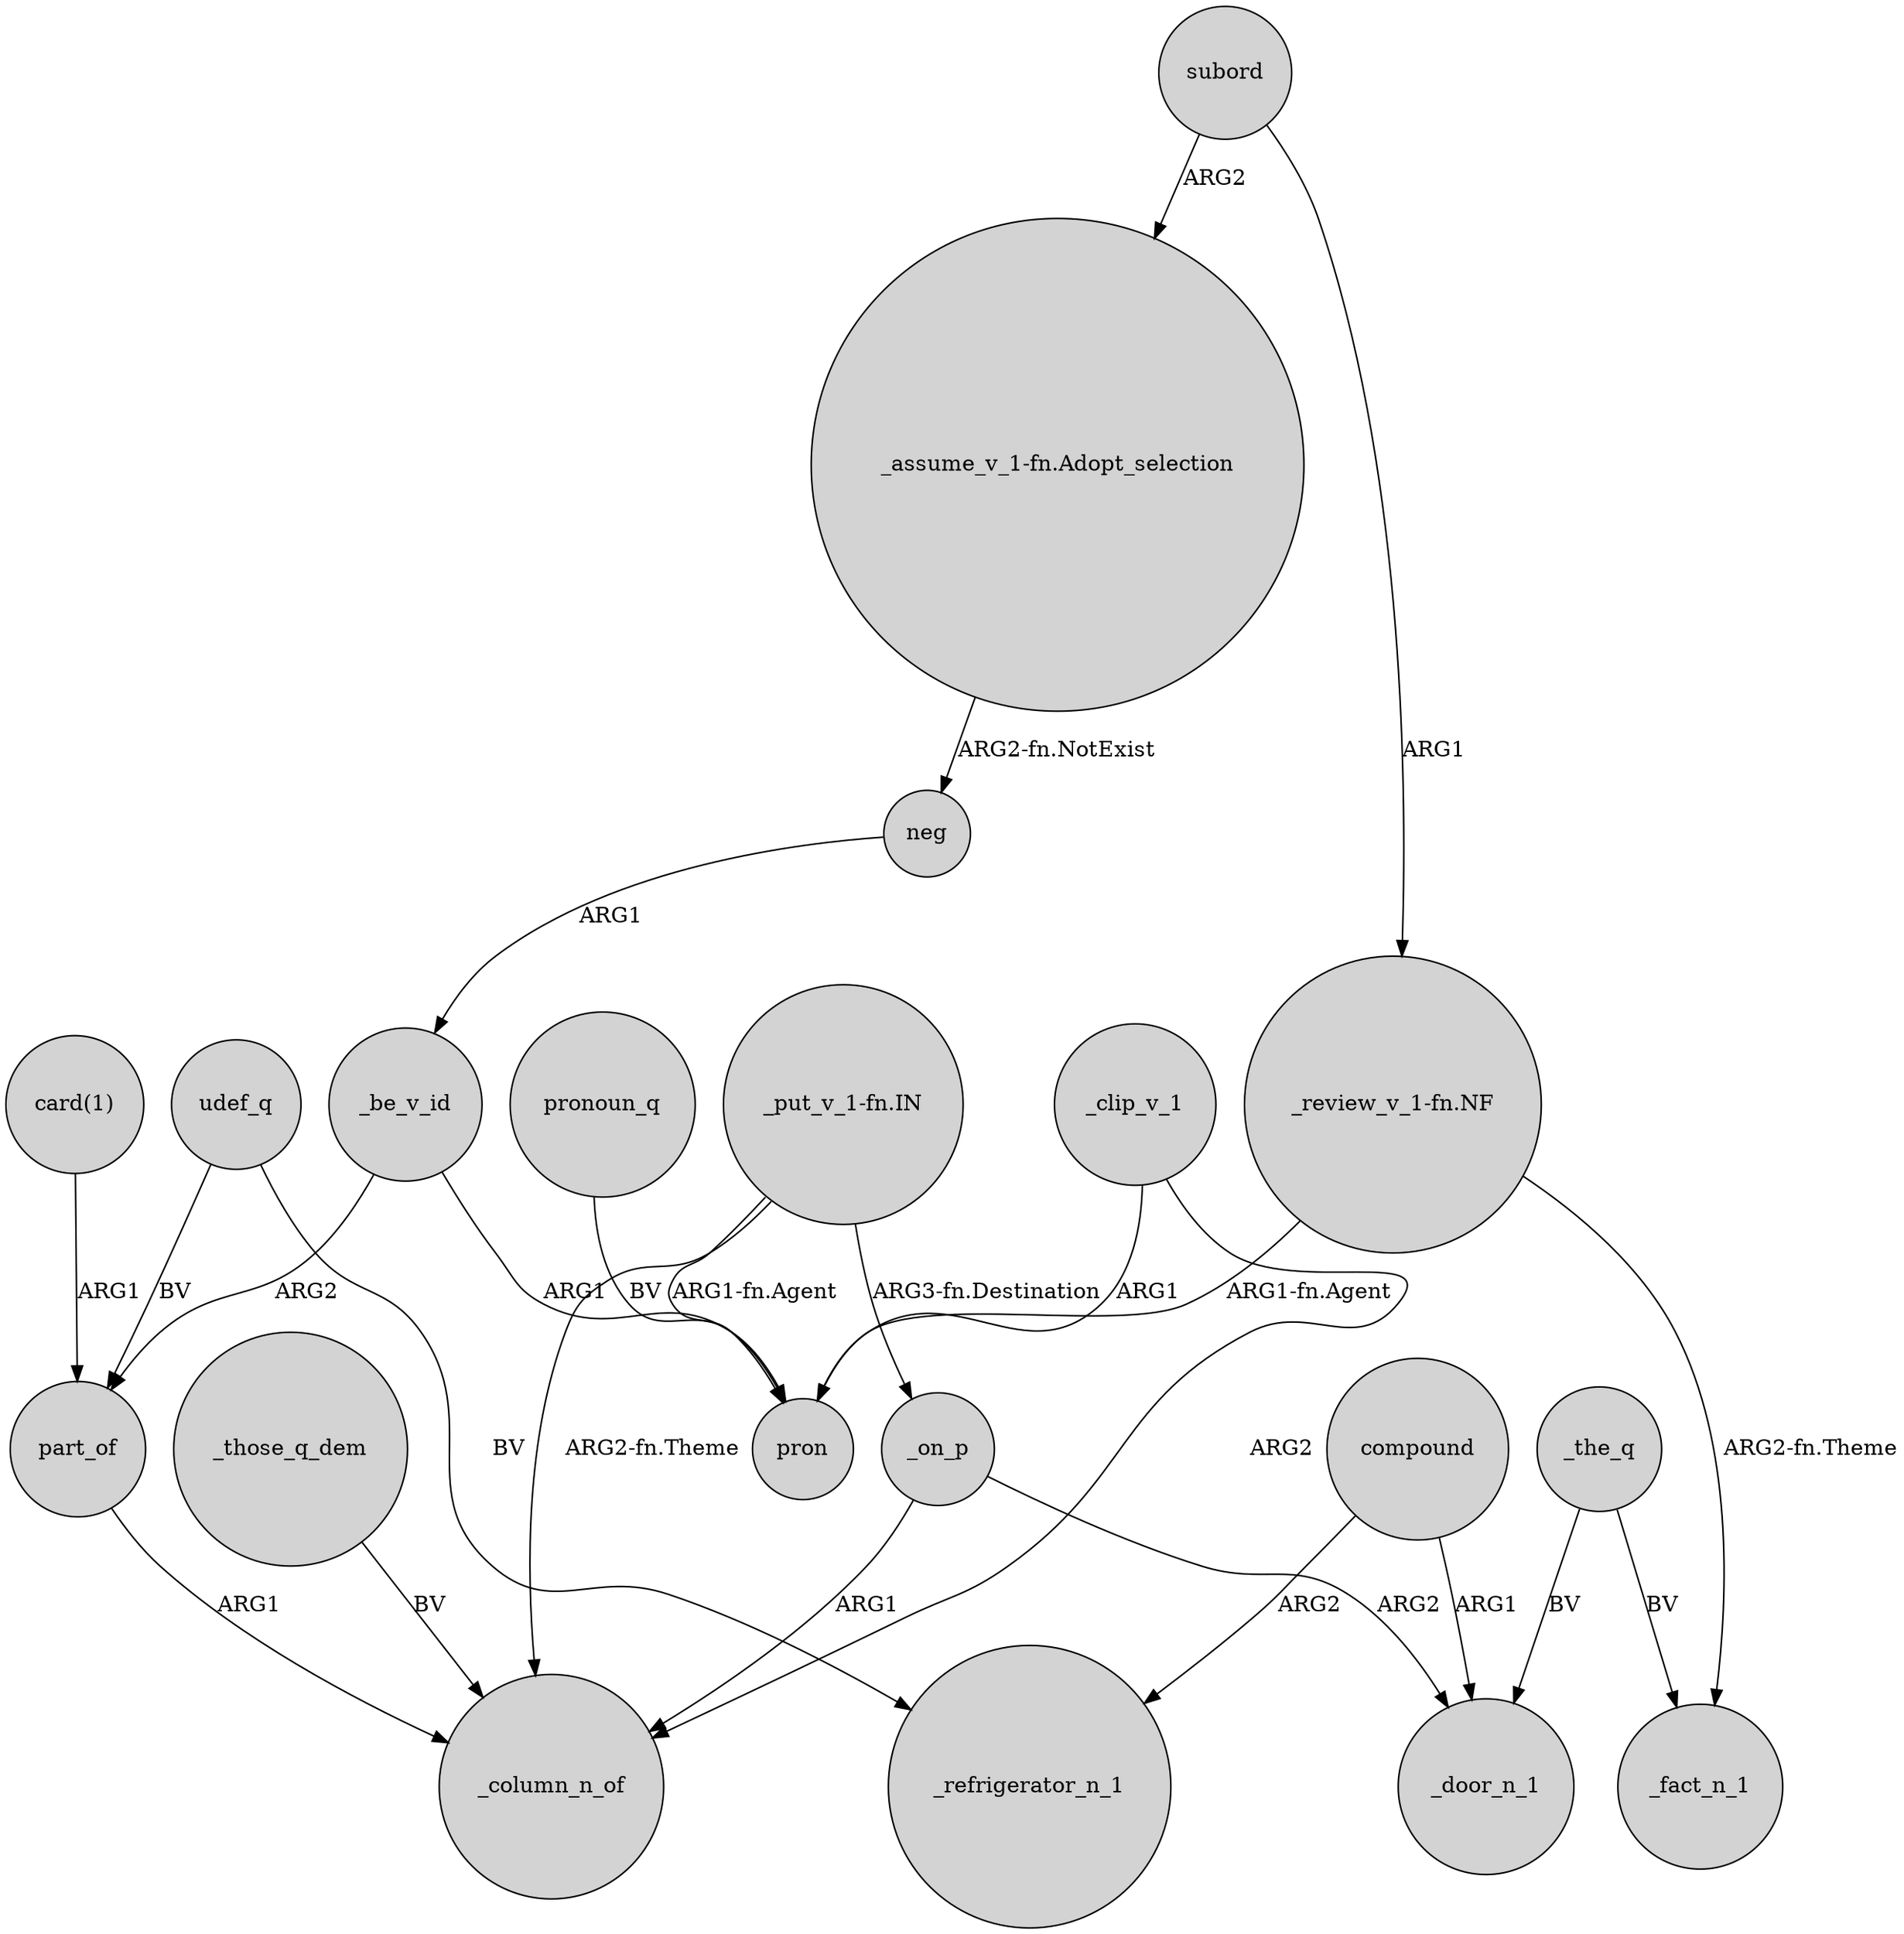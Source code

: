 digraph {
	node [shape=circle style=filled]
	"_put_v_1-fn.IN" -> pron [label="ARG1-fn.Agent"]
	udef_q -> part_of [label=BV]
	_clip_v_1 -> pron [label=ARG1]
	"_review_v_1-fn.NF" -> _fact_n_1 [label="ARG2-fn.Theme"]
	compound -> _door_n_1 [label=ARG1]
	"_put_v_1-fn.IN" -> _on_p [label="ARG3-fn.Destination"]
	_be_v_id -> pron [label=ARG1]
	_the_q -> _door_n_1 [label=BV]
	pronoun_q -> pron [label=BV]
	_those_q_dem -> _column_n_of [label=BV]
	_clip_v_1 -> _column_n_of [label=ARG2]
	"_put_v_1-fn.IN" -> _column_n_of [label="ARG2-fn.Theme"]
	_on_p -> _column_n_of [label=ARG1]
	_the_q -> _fact_n_1 [label=BV]
	udef_q -> _refrigerator_n_1 [label=BV]
	"card(1)" -> part_of [label=ARG1]
	"_assume_v_1-fn.Adopt_selection" -> neg [label="ARG2-fn.NotExist"]
	"_review_v_1-fn.NF" -> pron [label="ARG1-fn.Agent"]
	neg -> _be_v_id [label=ARG1]
	compound -> _refrigerator_n_1 [label=ARG2]
	_on_p -> _door_n_1 [label=ARG2]
	subord -> "_assume_v_1-fn.Adopt_selection" [label=ARG2]
	_be_v_id -> part_of [label=ARG2]
	part_of -> _column_n_of [label=ARG1]
	subord -> "_review_v_1-fn.NF" [label=ARG1]
}
